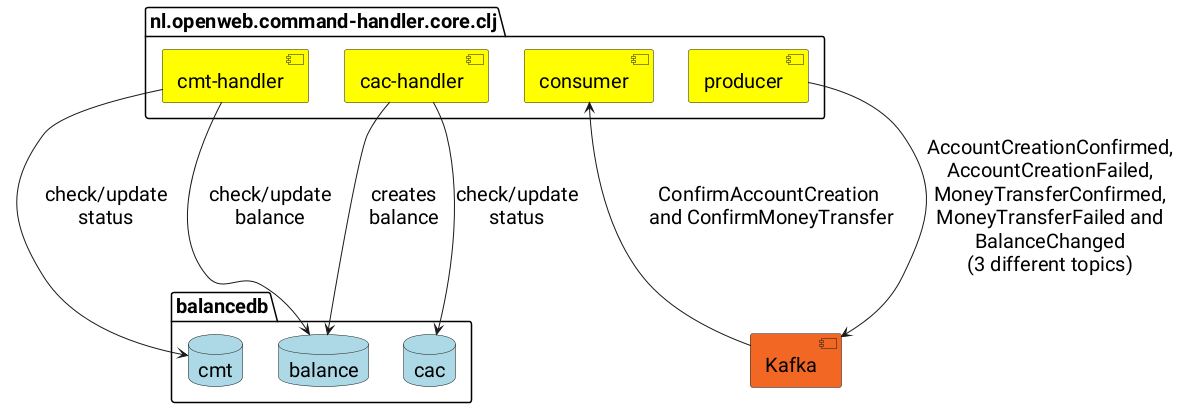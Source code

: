@startuml
skinparam defaultFontName Roboto
skinparam defaultFontSize 20

package "nl.openweb.command-handler.core.clj" #White{
    component "cmt-handler" as mth #Yellow
    component "cac-handler" as ach #Yellow
    component consumer as c #Yellow
    component producer as p #Yellow
}
package balancedb #White{
    database balance #LightBlue
    database cac #LightBlue
    database cmt #LightBlue
}
component Kafka as kc #F26724

mth --> cmt :check/update\nstatus
ach --> cac :check/update\nstatus
mth --> balance :check/update\nbalance
ach --> balance :creates\nbalance
p --> kc :AccountCreationConfirmed,\nAccountCreationFailed,\nMoneyTransferConfirmed,\nMoneyTransferFailed and\nBalanceChanged\n(3 different topics)
c <-- kc :ConfirmAccountCreation\n and ConfirmMoneyTransfer

@enduml